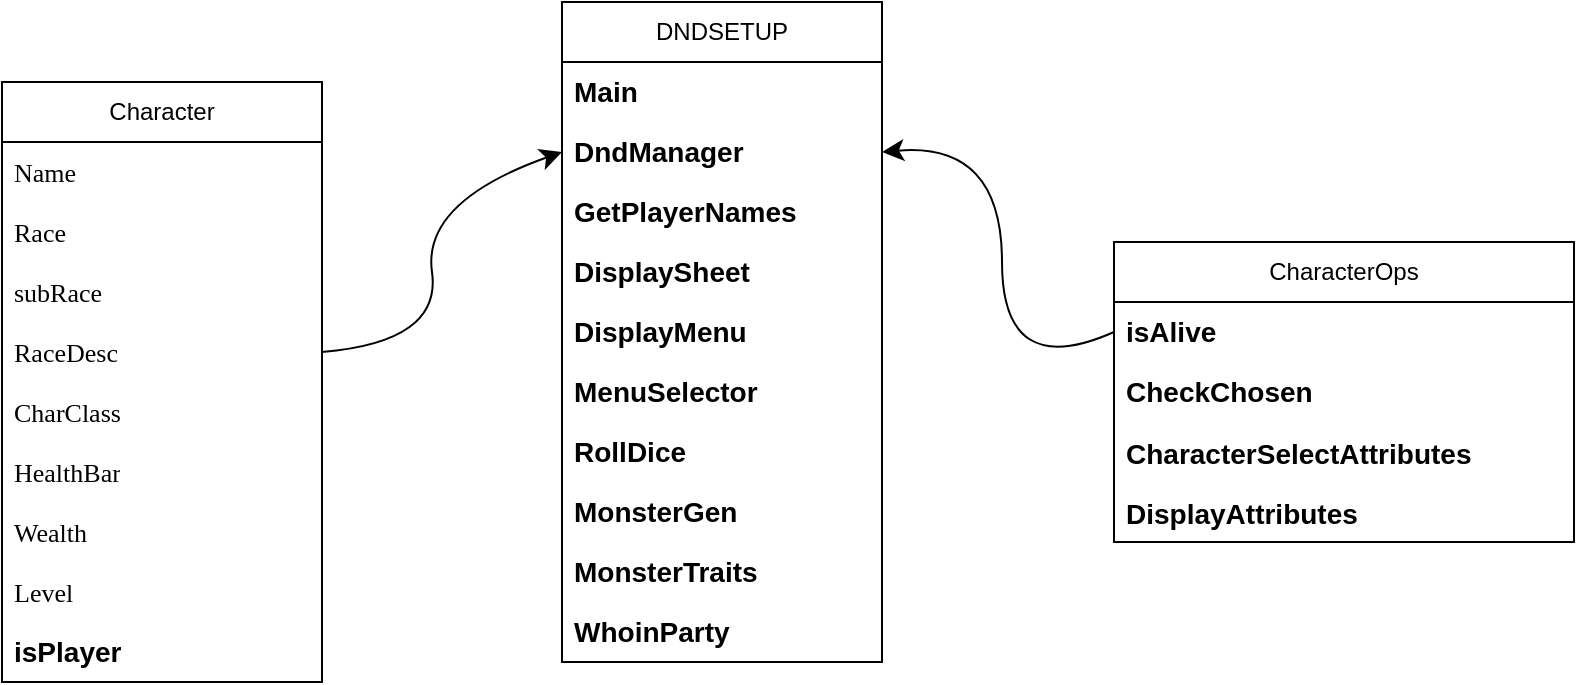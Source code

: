 <mxfile version="24.7.7">
  <diagram name="Page-1" id="efa7a0a1-bf9b-a30e-e6df-94a7791c09e9">
    <mxGraphModel dx="916" dy="644" grid="1" gridSize="10" guides="1" tooltips="1" connect="1" arrows="1" fold="1" page="1" pageScale="1" pageWidth="826" pageHeight="1169" background="none" math="0" shadow="0">
      <root>
        <mxCell id="0" />
        <mxCell id="1" parent="0" />
        <mxCell id="sZcMqHDwSlYVQivGZ48M-115" value="DNDSETUP" style="swimlane;fontStyle=0;childLayout=stackLayout;horizontal=1;startSize=30;horizontalStack=0;resizeParent=1;resizeParentMax=0;resizeLast=0;collapsible=1;marginBottom=0;whiteSpace=wrap;html=1;movable=1;resizable=1;rotatable=1;deletable=1;editable=1;locked=0;connectable=1;" vertex="1" parent="1">
          <mxGeometry x="320" y="40" width="160" height="330" as="geometry" />
        </mxCell>
        <mxCell id="sZcMqHDwSlYVQivGZ48M-116" value="Main" style="text;strokeColor=none;fillColor=none;align=left;verticalAlign=middle;spacingLeft=4;spacingRight=4;overflow=hidden;points=[[0,0.5],[1,0.5]];portConstraint=eastwest;rotatable=0;whiteSpace=wrap;html=1;fontSize=14;fontStyle=1" vertex="1" parent="sZcMqHDwSlYVQivGZ48M-115">
          <mxGeometry y="30" width="160" height="30" as="geometry" />
        </mxCell>
        <mxCell id="sZcMqHDwSlYVQivGZ48M-121" value="DndManager" style="text;strokeColor=none;fillColor=none;align=left;verticalAlign=middle;spacingLeft=4;spacingRight=4;overflow=hidden;points=[[0,0.5],[1,0.5]];portConstraint=eastwest;rotatable=0;whiteSpace=wrap;html=1;fontSize=14;fontStyle=1" vertex="1" parent="sZcMqHDwSlYVQivGZ48M-115">
          <mxGeometry y="60" width="160" height="30" as="geometry" />
        </mxCell>
        <mxCell id="sZcMqHDwSlYVQivGZ48M-122" value="GetPlayerNames" style="text;strokeColor=none;fillColor=none;align=left;verticalAlign=middle;spacingLeft=4;spacingRight=4;overflow=hidden;points=[[0,0.5],[1,0.5]];portConstraint=eastwest;rotatable=0;whiteSpace=wrap;html=1;fontSize=14;fontStyle=1" vertex="1" parent="sZcMqHDwSlYVQivGZ48M-115">
          <mxGeometry y="90" width="160" height="30" as="geometry" />
        </mxCell>
        <mxCell id="sZcMqHDwSlYVQivGZ48M-123" value="DisplaySheet" style="text;strokeColor=none;fillColor=none;align=left;verticalAlign=middle;spacingLeft=4;spacingRight=4;overflow=hidden;points=[[0,0.5],[1,0.5]];portConstraint=eastwest;rotatable=0;whiteSpace=wrap;html=1;fontSize=14;fontStyle=1" vertex="1" parent="sZcMqHDwSlYVQivGZ48M-115">
          <mxGeometry y="120" width="160" height="30" as="geometry" />
        </mxCell>
        <mxCell id="sZcMqHDwSlYVQivGZ48M-124" value="DisplayMenu" style="text;strokeColor=none;fillColor=none;align=left;verticalAlign=middle;spacingLeft=4;spacingRight=4;overflow=hidden;points=[[0,0.5],[1,0.5]];portConstraint=eastwest;rotatable=0;whiteSpace=wrap;html=1;fontSize=14;fontStyle=1" vertex="1" parent="sZcMqHDwSlYVQivGZ48M-115">
          <mxGeometry y="150" width="160" height="30" as="geometry" />
        </mxCell>
        <mxCell id="sZcMqHDwSlYVQivGZ48M-125" value="MenuSelector" style="text;strokeColor=none;fillColor=none;align=left;verticalAlign=middle;spacingLeft=4;spacingRight=4;overflow=hidden;points=[[0,0.5],[1,0.5]];portConstraint=eastwest;rotatable=0;whiteSpace=wrap;html=1;fontSize=14;fontStyle=1" vertex="1" parent="sZcMqHDwSlYVQivGZ48M-115">
          <mxGeometry y="180" width="160" height="30" as="geometry" />
        </mxCell>
        <mxCell id="sZcMqHDwSlYVQivGZ48M-126" value="RollDice" style="text;strokeColor=none;fillColor=none;align=left;verticalAlign=middle;spacingLeft=4;spacingRight=4;overflow=hidden;points=[[0,0.5],[1,0.5]];portConstraint=eastwest;rotatable=0;whiteSpace=wrap;html=1;fontSize=14;fontStyle=1" vertex="1" parent="sZcMqHDwSlYVQivGZ48M-115">
          <mxGeometry y="210" width="160" height="30" as="geometry" />
        </mxCell>
        <mxCell id="sZcMqHDwSlYVQivGZ48M-127" value="MonsterGen" style="text;strokeColor=none;fillColor=none;align=left;verticalAlign=middle;spacingLeft=4;spacingRight=4;overflow=hidden;points=[[0,0.5],[1,0.5]];portConstraint=eastwest;rotatable=0;whiteSpace=wrap;html=1;fontSize=14;fontStyle=1" vertex="1" parent="sZcMqHDwSlYVQivGZ48M-115">
          <mxGeometry y="240" width="160" height="30" as="geometry" />
        </mxCell>
        <mxCell id="sZcMqHDwSlYVQivGZ48M-129" value="MonsterTraits" style="text;strokeColor=none;fillColor=none;align=left;verticalAlign=middle;spacingLeft=4;spacingRight=4;overflow=hidden;points=[[0,0.5],[1,0.5]];portConstraint=eastwest;rotatable=0;whiteSpace=wrap;html=1;fontSize=14;fontStyle=1" vertex="1" parent="sZcMqHDwSlYVQivGZ48M-115">
          <mxGeometry y="270" width="160" height="30" as="geometry" />
        </mxCell>
        <mxCell id="sZcMqHDwSlYVQivGZ48M-128" value="WhoinParty" style="text;strokeColor=none;fillColor=none;align=left;verticalAlign=middle;spacingLeft=4;spacingRight=4;overflow=hidden;points=[[0,0.5],[1,0.5]];portConstraint=eastwest;rotatable=0;whiteSpace=wrap;html=1;fontSize=14;fontStyle=1" vertex="1" parent="sZcMqHDwSlYVQivGZ48M-115">
          <mxGeometry y="300" width="160" height="30" as="geometry" />
        </mxCell>
        <mxCell id="sZcMqHDwSlYVQivGZ48M-130" value="Character" style="swimlane;fontStyle=0;childLayout=stackLayout;horizontal=1;startSize=30;horizontalStack=0;resizeParent=1;resizeParentMax=0;resizeLast=0;collapsible=1;marginBottom=0;whiteSpace=wrap;html=1;" vertex="1" parent="1">
          <mxGeometry x="40" y="80" width="160" height="300" as="geometry" />
        </mxCell>
        <mxCell id="sZcMqHDwSlYVQivGZ48M-134" value="&lt;div style=&quot;font-size: 13px; line-height: 22px; white-space: pre; --darkreader-inline-color: #cbc6c0; --darkreader-inline-bgcolor: #121b2c;&quot; data-darkreader-inline-color=&quot;&quot; data-darkreader-inline-bgcolor=&quot;&quot;&gt;Name&lt;/div&gt;" style="text;strokeColor=none;fillColor=none;align=left;verticalAlign=middle;spacingLeft=4;spacingRight=4;overflow=hidden;points=[[0,0.5],[1,0.5]];portConstraint=eastwest;rotatable=0;whiteSpace=wrap;html=1;fontColor=default;labelBackgroundColor=none;fontFamily=Lucida Console;fontSize=13;" vertex="1" parent="sZcMqHDwSlYVQivGZ48M-130">
          <mxGeometry y="30" width="160" height="30" as="geometry" />
        </mxCell>
        <mxCell id="sZcMqHDwSlYVQivGZ48M-135" value="&lt;div style=&quot;font-size: 13px; line-height: 22px; white-space: pre; --darkreader-inline-color: #cbc6c0; --darkreader-inline-bgcolor: #121b2c;&quot; data-darkreader-inline-color=&quot;&quot; data-darkreader-inline-bgcolor=&quot;&quot;&gt;Race&lt;/div&gt;" style="text;strokeColor=none;fillColor=none;align=left;verticalAlign=middle;spacingLeft=4;spacingRight=4;overflow=hidden;points=[[0,0.5],[1,0.5]];portConstraint=eastwest;rotatable=0;whiteSpace=wrap;html=1;fontColor=default;labelBackgroundColor=none;fontFamily=Lucida Console;fontSize=13;" vertex="1" parent="sZcMqHDwSlYVQivGZ48M-130">
          <mxGeometry y="60" width="160" height="30" as="geometry" />
        </mxCell>
        <mxCell id="sZcMqHDwSlYVQivGZ48M-136" value="&lt;div style=&quot;font-size: 13px; line-height: 22px; white-space: pre; --darkreader-inline-color: #cbc6c0; --darkreader-inline-bgcolor: #121b2c;&quot; data-darkreader-inline-color=&quot;&quot; data-darkreader-inline-bgcolor=&quot;&quot;&gt;subRace&lt;/div&gt;" style="text;strokeColor=none;fillColor=none;align=left;verticalAlign=middle;spacingLeft=4;spacingRight=4;overflow=hidden;points=[[0,0.5],[1,0.5]];portConstraint=eastwest;rotatable=0;whiteSpace=wrap;html=1;fontColor=default;labelBackgroundColor=none;fontFamily=Lucida Console;fontSize=13;" vertex="1" parent="sZcMqHDwSlYVQivGZ48M-130">
          <mxGeometry y="90" width="160" height="30" as="geometry" />
        </mxCell>
        <mxCell id="sZcMqHDwSlYVQivGZ48M-137" value="&lt;div style=&quot;font-size: 13px; line-height: 22px; white-space: pre; --darkreader-inline-color: #cbc6c0; --darkreader-inline-bgcolor: #121b2c;&quot; data-darkreader-inline-color=&quot;&quot; data-darkreader-inline-bgcolor=&quot;&quot;&gt;RaceDesc&lt;/div&gt;" style="text;strokeColor=none;fillColor=none;align=left;verticalAlign=middle;spacingLeft=4;spacingRight=4;overflow=hidden;points=[[0,0.5],[1,0.5]];portConstraint=eastwest;rotatable=0;whiteSpace=wrap;html=1;fontColor=default;labelBackgroundColor=none;fontFamily=Lucida Console;fontSize=13;" vertex="1" parent="sZcMqHDwSlYVQivGZ48M-130">
          <mxGeometry y="120" width="160" height="30" as="geometry" />
        </mxCell>
        <mxCell id="sZcMqHDwSlYVQivGZ48M-138" value="&lt;div style=&quot;font-size: 13px; line-height: 22px; white-space: pre; --darkreader-inline-color: #cbc6c0; --darkreader-inline-bgcolor: #121b2c;&quot; data-darkreader-inline-color=&quot;&quot; data-darkreader-inline-bgcolor=&quot;&quot;&gt;CharClass&lt;/div&gt;" style="text;strokeColor=none;fillColor=none;align=left;verticalAlign=middle;spacingLeft=4;spacingRight=4;overflow=hidden;points=[[0,0.5],[1,0.5]];portConstraint=eastwest;rotatable=0;whiteSpace=wrap;html=1;fontColor=default;labelBackgroundColor=none;fontFamily=Lucida Console;fontSize=13;" vertex="1" parent="sZcMqHDwSlYVQivGZ48M-130">
          <mxGeometry y="150" width="160" height="30" as="geometry" />
        </mxCell>
        <mxCell id="sZcMqHDwSlYVQivGZ48M-140" value="&lt;div style=&quot;font-size: 13px; line-height: 22px; white-space: pre; --darkreader-inline-color: #cbc6c0; --darkreader-inline-bgcolor: #121b2c;&quot; data-darkreader-inline-color=&quot;&quot; data-darkreader-inline-bgcolor=&quot;&quot;&gt;HealthBar&lt;/div&gt;" style="text;strokeColor=none;fillColor=none;align=left;verticalAlign=middle;spacingLeft=4;spacingRight=4;overflow=hidden;points=[[0,0.5],[1,0.5]];portConstraint=eastwest;rotatable=0;whiteSpace=wrap;html=1;fontColor=default;labelBackgroundColor=none;fontFamily=Lucida Console;fontSize=13;" vertex="1" parent="sZcMqHDwSlYVQivGZ48M-130">
          <mxGeometry y="180" width="160" height="30" as="geometry" />
        </mxCell>
        <mxCell id="sZcMqHDwSlYVQivGZ48M-141" value="&lt;div style=&quot;font-size: 13px; line-height: 22px; white-space: pre; --darkreader-inline-color: #cbc6c0; --darkreader-inline-bgcolor: #121b2c;&quot; data-darkreader-inline-color=&quot;&quot; data-darkreader-inline-bgcolor=&quot;&quot;&gt;Wealth&lt;/div&gt;" style="text;strokeColor=none;fillColor=none;align=left;verticalAlign=middle;spacingLeft=4;spacingRight=4;overflow=hidden;points=[[0,0.5],[1,0.5]];portConstraint=eastwest;rotatable=0;whiteSpace=wrap;html=1;fontColor=default;labelBackgroundColor=none;fontFamily=Lucida Console;fontSize=13;" vertex="1" parent="sZcMqHDwSlYVQivGZ48M-130">
          <mxGeometry y="210" width="160" height="30" as="geometry" />
        </mxCell>
        <mxCell id="sZcMqHDwSlYVQivGZ48M-132" value="&lt;div style=&quot;font-size: 13px; line-height: 22px; white-space: pre; --darkreader-inline-color: #cbc6c0; --darkreader-inline-bgcolor: #121b2c;&quot; data-darkreader-inline-color=&quot;&quot; data-darkreader-inline-bgcolor=&quot;&quot;&gt;Level&lt;/div&gt;" style="text;strokeColor=none;fillColor=none;align=left;verticalAlign=middle;spacingLeft=4;spacingRight=4;overflow=hidden;points=[[0,0.5],[1,0.5]];portConstraint=eastwest;rotatable=0;whiteSpace=wrap;html=1;fontColor=default;labelBackgroundColor=none;fontFamily=Lucida Console;fontSize=13;" vertex="1" parent="sZcMqHDwSlYVQivGZ48M-130">
          <mxGeometry y="240" width="160" height="30" as="geometry" />
        </mxCell>
        <mxCell id="sZcMqHDwSlYVQivGZ48M-146" value="isPlayer" style="text;strokeColor=none;fillColor=none;align=left;verticalAlign=middle;spacingLeft=4;spacingRight=4;overflow=hidden;points=[[0,0.5],[1,0.5]];portConstraint=eastwest;rotatable=0;whiteSpace=wrap;html=1;fontSize=14;fontStyle=1" vertex="1" parent="sZcMqHDwSlYVQivGZ48M-130">
          <mxGeometry y="270" width="160" height="30" as="geometry" />
        </mxCell>
        <mxCell id="sZcMqHDwSlYVQivGZ48M-145" style="edgeStyle=none;curved=1;rounded=0;orthogonalLoop=1;jettySize=auto;html=1;exitX=1;exitY=0.5;exitDx=0;exitDy=0;entryX=0;entryY=0.5;entryDx=0;entryDy=0;fontSize=12;startSize=8;endSize=8;" edge="1" parent="1" source="sZcMqHDwSlYVQivGZ48M-137" target="sZcMqHDwSlYVQivGZ48M-121">
          <mxGeometry relative="1" as="geometry">
            <Array as="points">
              <mxPoint x="260" y="210" />
              <mxPoint x="250" y="140" />
            </Array>
          </mxGeometry>
        </mxCell>
        <mxCell id="sZcMqHDwSlYVQivGZ48M-151" value="CharacterOps" style="swimlane;fontStyle=0;childLayout=stackLayout;horizontal=1;startSize=30;horizontalStack=0;resizeParent=1;resizeParentMax=0;resizeLast=0;collapsible=1;marginBottom=0;whiteSpace=wrap;html=1;movable=1;resizable=1;rotatable=1;deletable=1;editable=1;locked=0;connectable=1;" vertex="1" parent="1">
          <mxGeometry x="596" y="160" width="230" height="150" as="geometry" />
        </mxCell>
        <mxCell id="sZcMqHDwSlYVQivGZ48M-152" value="isAlive" style="text;strokeColor=none;fillColor=none;align=left;verticalAlign=middle;spacingLeft=4;spacingRight=4;overflow=hidden;points=[[0,0.5],[1,0.5]];portConstraint=eastwest;rotatable=0;whiteSpace=wrap;html=1;fontSize=14;fontStyle=1" vertex="1" parent="sZcMqHDwSlYVQivGZ48M-151">
          <mxGeometry y="30" width="230" height="30" as="geometry" />
        </mxCell>
        <mxCell id="sZcMqHDwSlYVQivGZ48M-153" value="CheckChosen" style="text;strokeColor=none;fillColor=none;align=left;verticalAlign=middle;spacingLeft=4;spacingRight=4;overflow=hidden;points=[[0,0.5],[1,0.5]];portConstraint=eastwest;rotatable=0;whiteSpace=wrap;html=1;fontSize=14;fontStyle=1" vertex="1" parent="sZcMqHDwSlYVQivGZ48M-151">
          <mxGeometry y="60" width="230" height="30" as="geometry" />
        </mxCell>
        <mxCell id="sZcMqHDwSlYVQivGZ48M-154" value="&lt;div style=&quot;font-size: 14px; line-height: 22px; white-space: pre;&quot;&gt;&lt;span style=&quot;font-size: 14px;&quot;&gt;CharacterSelectAttributes&lt;/span&gt;&lt;/div&gt;" style="text;strokeColor=none;fillColor=none;align=left;verticalAlign=middle;spacingLeft=4;spacingRight=4;overflow=hidden;points=[[0,0.5],[1,0.5]];portConstraint=eastwest;rotatable=0;whiteSpace=wrap;html=1;fontSize=14;fontStyle=1;fontFamily=Helvetica;labelBackgroundColor=none;fontColor=#000000;" vertex="1" parent="sZcMqHDwSlYVQivGZ48M-151">
          <mxGeometry y="90" width="230" height="30" as="geometry" />
        </mxCell>
        <mxCell id="sZcMqHDwSlYVQivGZ48M-155" value="&lt;div style=&quot;font-size: 14px; line-height: 22px; white-space: pre;&quot;&gt;&lt;span style=&quot;font-size: 14px;&quot;&gt;DisplayAttributes&lt;/span&gt;&lt;/div&gt;" style="text;strokeColor=none;fillColor=none;align=left;verticalAlign=middle;spacingLeft=4;spacingRight=4;overflow=hidden;points=[[0,0.5],[1,0.5]];portConstraint=eastwest;rotatable=0;whiteSpace=wrap;html=1;fontSize=14;fontStyle=1;fontFamily=Helvetica;labelBackgroundColor=none;fontColor=#000000;" vertex="1" parent="sZcMqHDwSlYVQivGZ48M-151">
          <mxGeometry y="120" width="230" height="30" as="geometry" />
        </mxCell>
        <mxCell id="sZcMqHDwSlYVQivGZ48M-163" style="edgeStyle=none;curved=1;rounded=0;orthogonalLoop=1;jettySize=auto;html=1;exitX=0;exitY=0.5;exitDx=0;exitDy=0;entryX=1;entryY=0.5;entryDx=0;entryDy=0;fontSize=12;startSize=8;endSize=8;" edge="1" parent="1" source="sZcMqHDwSlYVQivGZ48M-152" target="sZcMqHDwSlYVQivGZ48M-121">
          <mxGeometry relative="1" as="geometry">
            <Array as="points">
              <mxPoint x="540" y="230" />
              <mxPoint x="540" y="110" />
            </Array>
          </mxGeometry>
        </mxCell>
      </root>
    </mxGraphModel>
  </diagram>
</mxfile>
